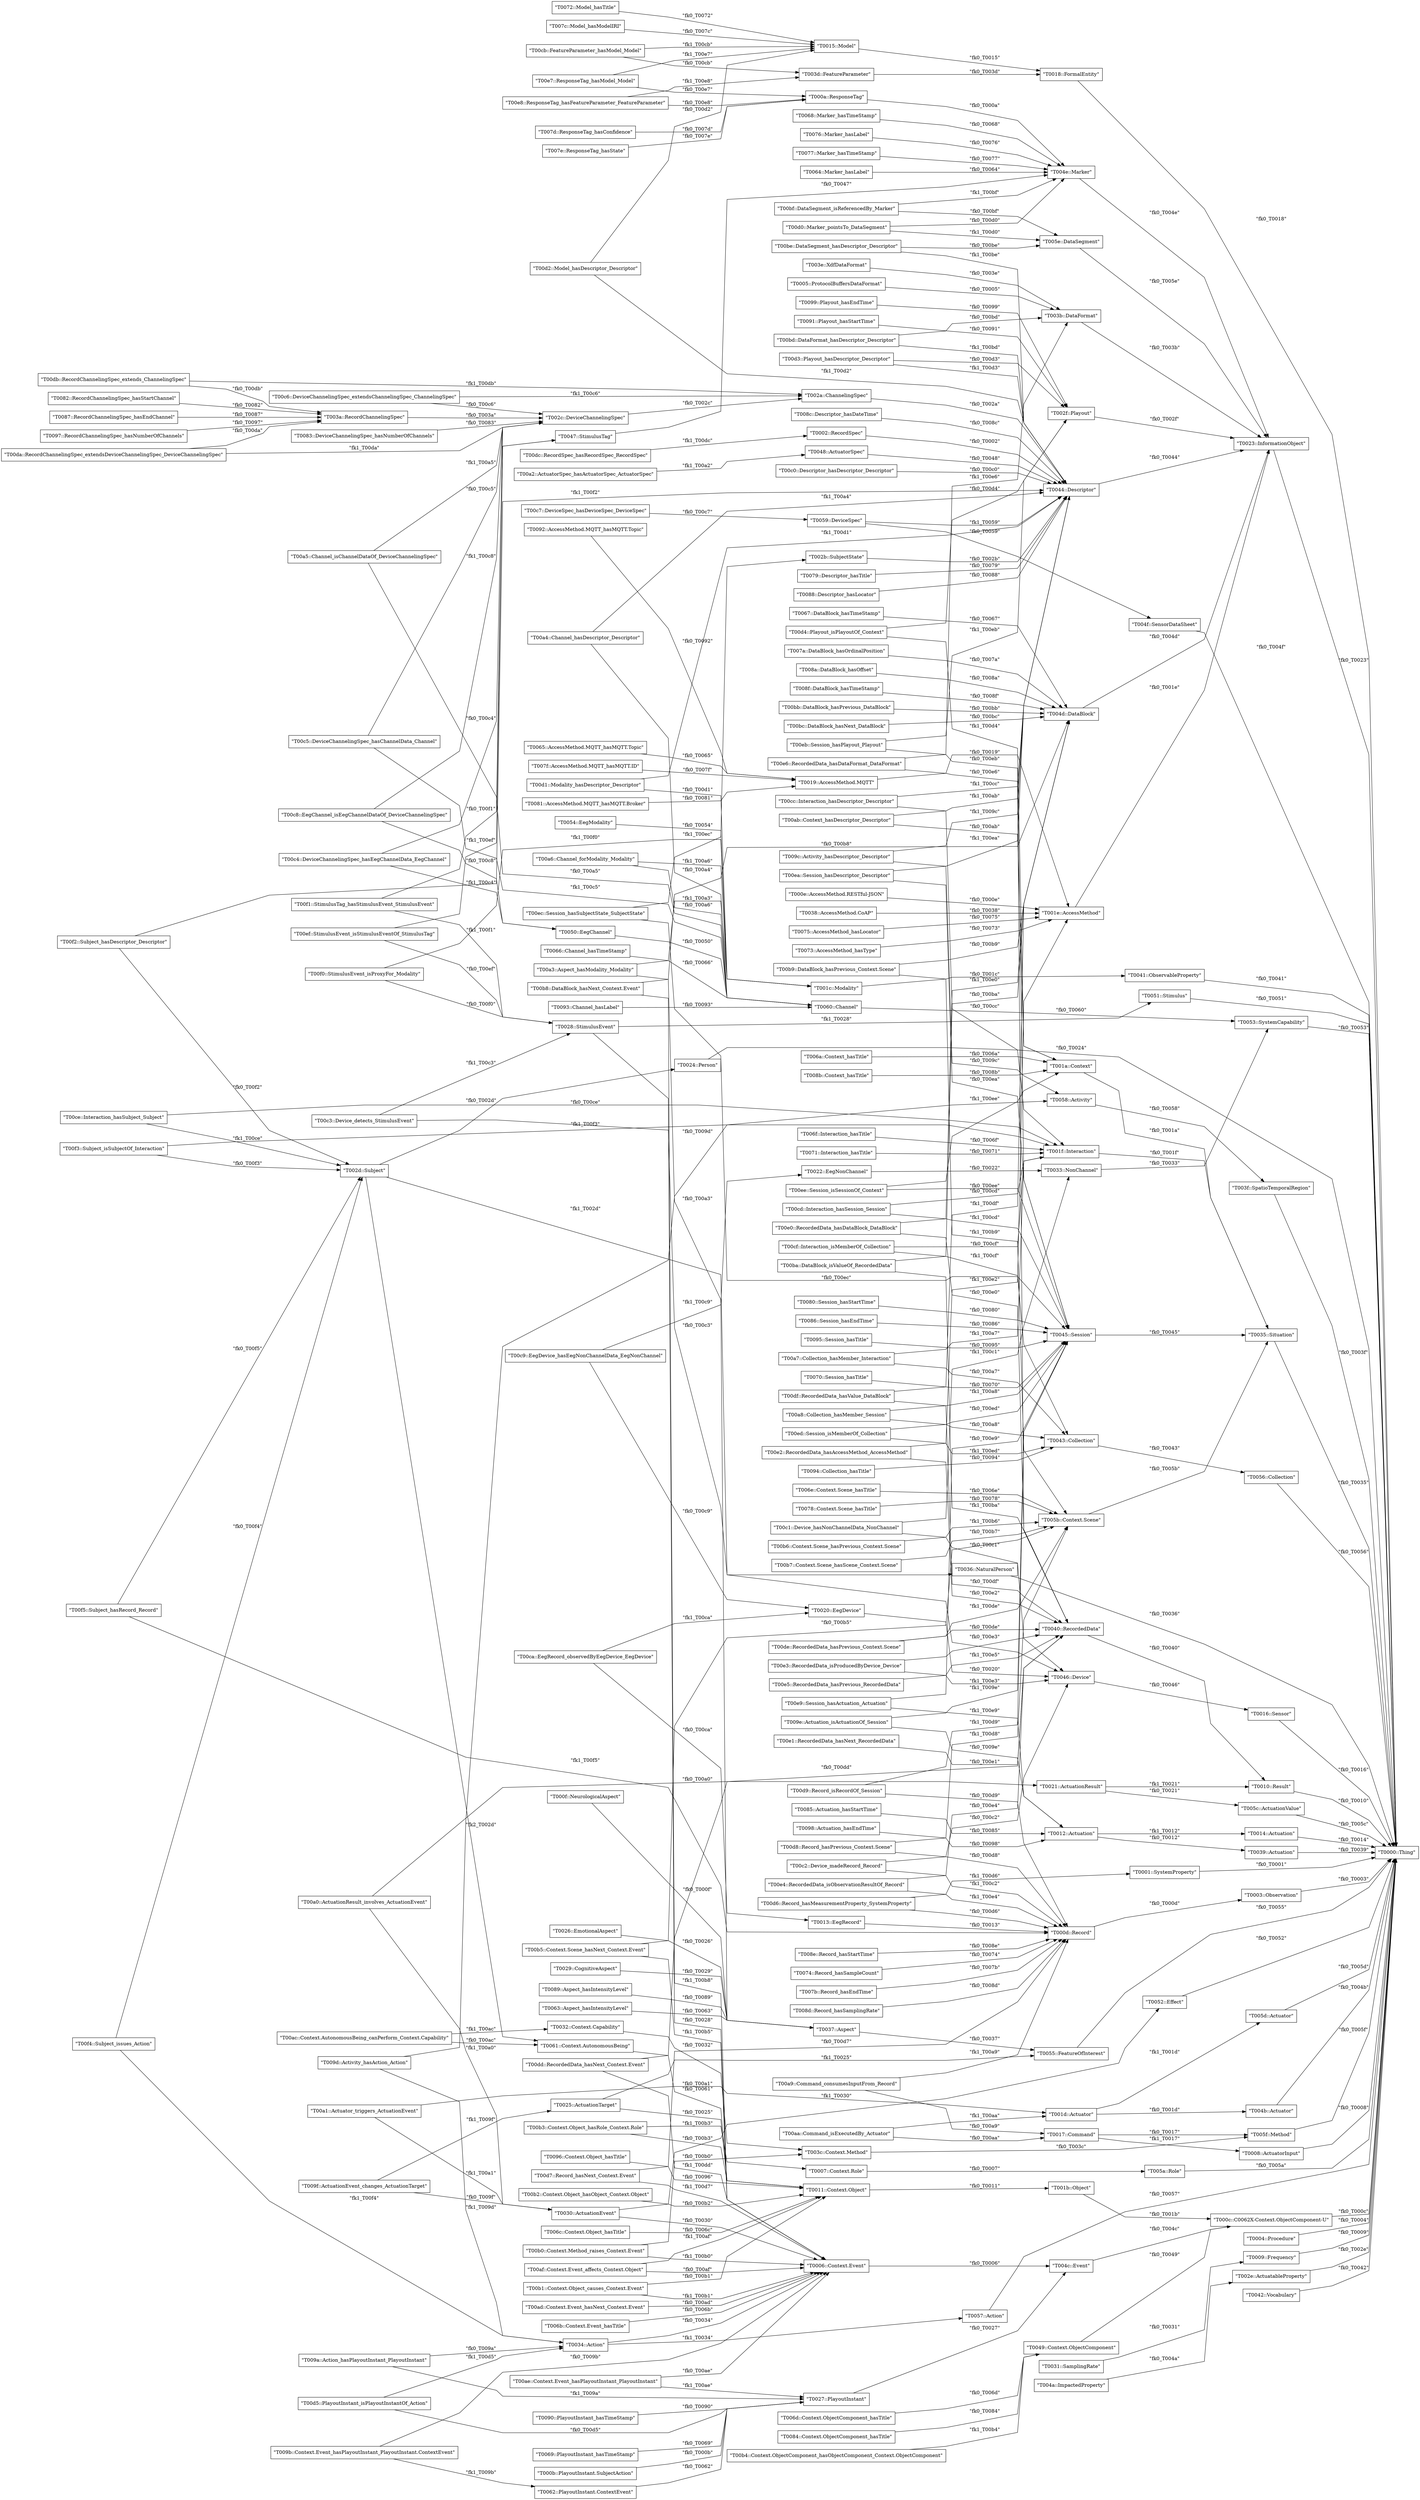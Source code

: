 strict digraph G {
  splines=polyline;
  rankdir=LR;
  "T0000::Thing" [ label="\"T0000::Thing\"" shape="box" ];
  "T0001::SystemProperty" [ label="\"T0001::SystemProperty\"" shape="box" ];
  "T0002::RecordSpec" [ label="\"T0002::RecordSpec\"" shape="box" ];
  "T0044::Descriptor" [ label="\"T0044::Descriptor\"" shape="box" ];
  "T0003::Observation" [ label="\"T0003::Observation\"" shape="box" ];
  "T0004::Procedure" [ label="\"T0004::Procedure\"" shape="box" ];
  "T0005::ProtocolBuffersDataFormat" [ label="\"T0005::ProtocolBuffersDataFormat\"" shape="box" ];
  "T003b::DataFormat" [ label="\"T003b::DataFormat\"" shape="box" ];
  "T0006::Context.Event" [ label="\"T0006::Context.Event\"" shape="box" ];
  "T004c::Event" [ label="\"T004c::Event\"" shape="box" ];
  "T0007::Context.Role" [ label="\"T0007::Context.Role\"" shape="box" ];
  "T005a::Role" [ label="\"T005a::Role\"" shape="box" ];
  "T0008::ActuatorInput" [ label="\"T0008::ActuatorInput\"" shape="box" ];
  "T0009::Frequency" [ label="\"T0009::Frequency\"" shape="box" ];
  "T000a::ResponseTag" [ label="\"T000a::ResponseTag\"" shape="box" ];
  "T004e::Marker" [ label="\"T004e::Marker\"" shape="box" ];
  "T000b::PlayoutInstant.SubjectAction" [ label="\"T000b::PlayoutInstant.SubjectAction\"" shape="box" ];
  "T0027::PlayoutInstant" [ label="\"T0027::PlayoutInstant\"" shape="box" ];
  "T000c::C0062X-Context.ObjectComponent-U" [ label="\"T000c::C0062X-Context.ObjectComponent-U\"" shape="box" ];
  "T000d::Record" [ label="\"T000d::Record\"" shape="box" ];
  "T000e::AccessMethod.RESTful-JSON" [ label="\"T000e::AccessMethod.RESTful-JSON\"" shape="box" ];
  "T001e::AccessMethod" [ label="\"T001e::AccessMethod\"" shape="box" ];
  "T000f::NeurologicalAspect" [ label="\"T000f::NeurologicalAspect\"" shape="box" ];
  "T0037::Aspect" [ label="\"T0037::Aspect\"" shape="box" ];
  "T0010::Result" [ label="\"T0010::Result\"" shape="box" ];
  "T0011::Context.Object" [ label="\"T0011::Context.Object\"" shape="box" ];
  "T001b::Object" [ label="\"T001b::Object\"" shape="box" ];
  "T0012::Actuation" [ label="\"T0012::Actuation\"" shape="box" ];
  "T0014::Actuation" [ label="\"T0014::Actuation\"" shape="box" ];
  "T0039::Actuation" [ label="\"T0039::Actuation\"" shape="box" ];
  "T0013::EegRecord" [ label="\"T0013::EegRecord\"" shape="box" ];
  "T0015::Model" [ label="\"T0015::Model\"" shape="box" ];
  "T0018::FormalEntity" [ label="\"T0018::FormalEntity\"" shape="box" ];
  "T0016::Sensor" [ label="\"T0016::Sensor\"" shape="box" ];
  "T0017::Command" [ label="\"T0017::Command\"" shape="box" ];
  "T005f::Method" [ label="\"T005f::Method\"" shape="box" ];
  "T0019::AccessMethod.MQTT" [ label="\"T0019::AccessMethod.MQTT\"" shape="box" ];
  "T001a::Context" [ label="\"T001a::Context\"" shape="box" ];
  "T0035::Situation" [ label="\"T0035::Situation\"" shape="box" ];
  "T001c::Modality" [ label="\"T001c::Modality\"" shape="box" ];
  "T0041::ObservableProperty" [ label="\"T0041::ObservableProperty\"" shape="box" ];
  "T001d::Actuator" [ label="\"T001d::Actuator\"" shape="box" ];
  "T005d::Actuator" [ label="\"T005d::Actuator\"" shape="box" ];
  "T004b::Actuator" [ label="\"T004b::Actuator\"" shape="box" ];
  "T0023::InformationObject" [ label="\"T0023::InformationObject\"" shape="box" ];
  "T001f::Interaction" [ label="\"T001f::Interaction\"" shape="box" ];
  "T0020::EegDevice" [ label="\"T0020::EegDevice\"" shape="box" ];
  "T0046::Device" [ label="\"T0046::Device\"" shape="box" ];
  "T0021::ActuationResult" [ label="\"T0021::ActuationResult\"" shape="box" ];
  "T005c::ActuationValue" [ label="\"T005c::ActuationValue\"" shape="box" ];
  "T0022::EegNonChannel" [ label="\"T0022::EegNonChannel\"" shape="box" ];
  "T0033::NonChannel" [ label="\"T0033::NonChannel\"" shape="box" ];
  "T0024::Person" [ label="\"T0024::Person\"" shape="box" ];
  "T0025::ActuationTarget" [ label="\"T0025::ActuationTarget\"" shape="box" ];
  "T0055::FeatureOfInterest" [ label="\"T0055::FeatureOfInterest\"" shape="box" ];
  "T0026::EmotionalAspect" [ label="\"T0026::EmotionalAspect\"" shape="box" ];
  "T0028::StimulusEvent" [ label="\"T0028::StimulusEvent\"" shape="box" ];
  "T0051::Stimulus" [ label="\"T0051::Stimulus\"" shape="box" ];
  "T0029::CognitiveAspect" [ label="\"T0029::CognitiveAspect\"" shape="box" ];
  "T002a::ChannelingSpec" [ label="\"T002a::ChannelingSpec\"" shape="box" ];
  "T002b::SubjectState" [ label="\"T002b::SubjectState\"" shape="box" ];
  "T002c::DeviceChannelingSpec" [ label="\"T002c::DeviceChannelingSpec\"" shape="box" ];
  "T002d::Subject" [ label="\"T002d::Subject\"" shape="box" ];
  "T0061::Context.AutonomousBeing" [ label="\"T0061::Context.AutonomousBeing\"" shape="box" ];
  "T0036::NaturalPerson" [ label="\"T0036::NaturalPerson\"" shape="box" ];
  "T002e::ActuatableProperty" [ label="\"T002e::ActuatableProperty\"" shape="box" ];
  "T002f::Playout" [ label="\"T002f::Playout\"" shape="box" ];
  "T0030::ActuationEvent" [ label="\"T0030::ActuationEvent\"" shape="box" ];
  "T0052::Effect" [ label="\"T0052::Effect\"" shape="box" ];
  "T0031::SamplingRate" [ label="\"T0031::SamplingRate\"" shape="box" ];
  "T0032::Context.Capability" [ label="\"T0032::Context.Capability\"" shape="box" ];
  "T003c::Context.Method" [ label="\"T003c::Context.Method\"" shape="box" ];
  "T0053::SystemCapability" [ label="\"T0053::SystemCapability\"" shape="box" ];
  "T0034::Action" [ label="\"T0034::Action\"" shape="box" ];
  "T0057::Action" [ label="\"T0057::Action\"" shape="box" ];
  "T0038::AccessMethod.CoAP" [ label="\"T0038::AccessMethod.CoAP\"" shape="box" ];
  "T003a::RecordChannelingSpec" [ label="\"T003a::RecordChannelingSpec\"" shape="box" ];
  "T003d::FeatureParameter" [ label="\"T003d::FeatureParameter\"" shape="box" ];
  "T003e::XdfDataFormat" [ label="\"T003e::XdfDataFormat\"" shape="box" ];
  "T003f::SpatioTemporalRegion" [ label="\"T003f::SpatioTemporalRegion\"" shape="box" ];
  "T0040::RecordedData" [ label="\"T0040::RecordedData\"" shape="box" ];
  "T0042::Vocabulary" [ label="\"T0042::Vocabulary\"" shape="box" ];
  "T0043::Collection" [ label="\"T0043::Collection\"" shape="box" ];
  "T0056::Collection" [ label="\"T0056::Collection\"" shape="box" ];
  "T0045::Session" [ label="\"T0045::Session\"" shape="box" ];
  "T0047::StimulusTag" [ label="\"T0047::StimulusTag\"" shape="box" ];
  "T0048::ActuatorSpec" [ label="\"T0048::ActuatorSpec\"" shape="box" ];
  "T0049::Context.ObjectComponent" [ label="\"T0049::Context.ObjectComponent\"" shape="box" ];
  "T004a::ImpactedProperty" [ label="\"T004a::ImpactedProperty\"" shape="box" ];
  "T004d::DataBlock" [ label="\"T004d::DataBlock\"" shape="box" ];
  "T004f::SensorDataSheet" [ label="\"T004f::SensorDataSheet\"" shape="box" ];
  "T0050::EegChannel" [ label="\"T0050::EegChannel\"" shape="box" ];
  "T0060::Channel" [ label="\"T0060::Channel\"" shape="box" ];
  "T0054::EegModality" [ label="\"T0054::EegModality\"" shape="box" ];
  "T0058::Activity" [ label="\"T0058::Activity\"" shape="box" ];
  "T0059::DeviceSpec" [ label="\"T0059::DeviceSpec\"" shape="box" ];
  "T005b::Context.Scene" [ label="\"T005b::Context.Scene\"" shape="box" ];
  "T005e::DataSegment" [ label="\"T005e::DataSegment\"" shape="box" ];
  "T0062::PlayoutInstant.ContextEvent" [ label="\"T0062::PlayoutInstant.ContextEvent\"" shape="box" ];
  "T0063::Aspect_hasIntensityLevel" [ label="\"T0063::Aspect_hasIntensityLevel\"" shape="box" ];
  "T0064::Marker_hasLabel" [ label="\"T0064::Marker_hasLabel\"" shape="box" ];
  "T0065::AccessMethod.MQTT_hasMQTT.Topic" [ label="\"T0065::AccessMethod.MQTT_hasMQTT.Topic\"" shape="box" ];
  "T0066::Channel_hasTimeStamp" [ label="\"T0066::Channel_hasTimeStamp\"" shape="box" ];
  "T0067::DataBlock_hasTimeStamp" [ label="\"T0067::DataBlock_hasTimeStamp\"" shape="box" ];
  "T0068::Marker_hasTimeStamp" [ label="\"T0068::Marker_hasTimeStamp\"" shape="box" ];
  "T0069::PlayoutInstant_hasTimeStamp" [ label="\"T0069::PlayoutInstant_hasTimeStamp\"" shape="box" ];
  "T006a::Context_hasTitle" [ label="\"T006a::Context_hasTitle\"" shape="box" ];
  "T006b::Context.Event_hasTitle" [ label="\"T006b::Context.Event_hasTitle\"" shape="box" ];
  "T006c::Context.Object_hasTitle" [ label="\"T006c::Context.Object_hasTitle\"" shape="box" ];
  "T006d::Context.ObjectComponent_hasTitle" [ label="\"T006d::Context.ObjectComponent_hasTitle\"" shape="box" ];
  "T006e::Context.Scene_hasTitle" [ label="\"T006e::Context.Scene_hasTitle\"" shape="box" ];
  "T006f::Interaction_hasTitle" [ label="\"T006f::Interaction_hasTitle\"" shape="box" ];
  "T0070::Session_hasTitle" [ label="\"T0070::Session_hasTitle\"" shape="box" ];
  "T0071::Interaction_hasTitle" [ label="\"T0071::Interaction_hasTitle\"" shape="box" ];
  "T0072::Model_hasTitle" [ label="\"T0072::Model_hasTitle\"" shape="box" ];
  "T0073::AccessMethod_hasType" [ label="\"T0073::AccessMethod_hasType\"" shape="box" ];
  "T0074::Record_hasSampleCount" [ label="\"T0074::Record_hasSampleCount\"" shape="box" ];
  "T0075::AccessMethod_hasLocator" [ label="\"T0075::AccessMethod_hasLocator\"" shape="box" ];
  "T0076::Marker_hasLabel" [ label="\"T0076::Marker_hasLabel\"" shape="box" ];
  "T0077::Marker_hasTimeStamp" [ label="\"T0077::Marker_hasTimeStamp\"" shape="box" ];
  "T0078::Context.Scene_hasTitle" [ label="\"T0078::Context.Scene_hasTitle\"" shape="box" ];
  "T0079::Descriptor_hasTitle" [ label="\"T0079::Descriptor_hasTitle\"" shape="box" ];
  "T007a::DataBlock_hasOrdinalPosition" [ label="\"T007a::DataBlock_hasOrdinalPosition\"" shape="box" ];
  "T007b::Record_hasEndTime" [ label="\"T007b::Record_hasEndTime\"" shape="box" ];
  "T007c::Model_hasModelIRI" [ label="\"T007c::Model_hasModelIRI\"" shape="box" ];
  "T007d::ResponseTag_hasConfidence" [ label="\"T007d::ResponseTag_hasConfidence\"" shape="box" ];
  "T007e::ResponseTag_hasState" [ label="\"T007e::ResponseTag_hasState\"" shape="box" ];
  "T007f::AccessMethod.MQTT_hasMQTT.ID" [ label="\"T007f::AccessMethod.MQTT_hasMQTT.ID\"" shape="box" ];
  "T0080::Session_hasStartTime" [ label="\"T0080::Session_hasStartTime\"" shape="box" ];
  "T0081::AccessMethod.MQTT_hasMQTT.Broker" [ label="\"T0081::AccessMethod.MQTT_hasMQTT.Broker\"" shape="box" ];
  "T0082::RecordChannelingSpec_hasStartChannel" [ label="\"T0082::RecordChannelingSpec_hasStartChannel\"" shape="box" ];
  "T0083::DeviceChannelingSpec_hasNumberOfChannels" [ label="\"T0083::DeviceChannelingSpec_hasNumberOfChannels\"" shape="box" ];
  "T0084::Context.ObjectComponent_hasTitle" [ label="\"T0084::Context.ObjectComponent_hasTitle\"" shape="box" ];
  "T0085::Actuation_hasStartTime" [ label="\"T0085::Actuation_hasStartTime\"" shape="box" ];
  "T0086::Session_hasEndTime" [ label="\"T0086::Session_hasEndTime\"" shape="box" ];
  "T0087::RecordChannelingSpec_hasEndChannel" [ label="\"T0087::RecordChannelingSpec_hasEndChannel\"" shape="box" ];
  "T0088::Descriptor_hasLocator" [ label="\"T0088::Descriptor_hasLocator\"" shape="box" ];
  "T0089::Aspect_hasIntensityLevel" [ label="\"T0089::Aspect_hasIntensityLevel\"" shape="box" ];
  "T008a::DataBlock_hasOffset" [ label="\"T008a::DataBlock_hasOffset\"" shape="box" ];
  "T008b::Context_hasTitle" [ label="\"T008b::Context_hasTitle\"" shape="box" ];
  "T008c::Descriptor_hasDateTime" [ label="\"T008c::Descriptor_hasDateTime\"" shape="box" ];
  "T008d::Record_hasSamplingRate" [ label="\"T008d::Record_hasSamplingRate\"" shape="box" ];
  "T008e::Record_hasStartTime" [ label="\"T008e::Record_hasStartTime\"" shape="box" ];
  "T008f::DataBlock_hasTimeStamp" [ label="\"T008f::DataBlock_hasTimeStamp\"" shape="box" ];
  "T0090::PlayoutInstant_hasTimeStamp" [ label="\"T0090::PlayoutInstant_hasTimeStamp\"" shape="box" ];
  "T0091::Playout_hasStartTime" [ label="\"T0091::Playout_hasStartTime\"" shape="box" ];
  "T0092::AccessMethod.MQTT_hasMQTT.Topic" [ label="\"T0092::AccessMethod.MQTT_hasMQTT.Topic\"" shape="box" ];
  "T0093::Channel_hasLabel" [ label="\"T0093::Channel_hasLabel\"" shape="box" ];
  "T0094::Collection_hasTitle" [ label="\"T0094::Collection_hasTitle\"" shape="box" ];
  "T0095::Session_hasTitle" [ label="\"T0095::Session_hasTitle\"" shape="box" ];
  "T0096::Context.Object_hasTitle" [ label="\"T0096::Context.Object_hasTitle\"" shape="box" ];
  "T0097::RecordChannelingSpec_hasNumberOfChannels" [ label="\"T0097::RecordChannelingSpec_hasNumberOfChannels\"" shape="box" ];
  "T0098::Actuation_hasEndTime" [ label="\"T0098::Actuation_hasEndTime\"" shape="box" ];
  "T0099::Playout_hasEndTime" [ label="\"T0099::Playout_hasEndTime\"" shape="box" ];
  "T009a::Action_hasPlayoutInstant_PlayoutInstant" [ label="\"T009a::Action_hasPlayoutInstant_PlayoutInstant\"" shape="box" ];
  "T009b::Context.Event_hasPlayoutInstant_PlayoutInstant.ContextEvent" [ label="\"T009b::Context.Event_hasPlayoutInstant_PlayoutInstant.ContextEvent\"" shape="box" ];
  "T009c::Activity_hasDescriptor_Descriptor" [ label="\"T009c::Activity_hasDescriptor_Descriptor\"" shape="box" ];
  "T009d::Activity_hasAction_Action" [ label="\"T009d::Activity_hasAction_Action\"" shape="box" ];
  "T009e::Actuation_isActuationOf_Session" [ label="\"T009e::Actuation_isActuationOf_Session\"" shape="box" ];
  "T009f::ActuationEvent_changes_ActuationTarget" [ label="\"T009f::ActuationEvent_changes_ActuationTarget\"" shape="box" ];
  "T00a0::ActuationResult_involves_ActuationEvent" [ label="\"T00a0::ActuationResult_involves_ActuationEvent\"" shape="box" ];
  "T00a1::Actuator_triggers_ActuationEvent" [ label="\"T00a1::Actuator_triggers_ActuationEvent\"" shape="box" ];
  "T00a2::ActuatorSpec_hasActuatorSpec_ActuatorSpec" [ label="\"T00a2::ActuatorSpec_hasActuatorSpec_ActuatorSpec\"" shape="box" ];
  "T00a3::Aspect_hasModality_Modality" [ label="\"T00a3::Aspect_hasModality_Modality\"" shape="box" ];
  "T00a4::Channel_hasDescriptor_Descriptor" [ label="\"T00a4::Channel_hasDescriptor_Descriptor\"" shape="box" ];
  "T00a5::Channel_isChannelDataOf_DeviceChannelingSpec" [ label="\"T00a5::Channel_isChannelDataOf_DeviceChannelingSpec\"" shape="box" ];
  "T00a6::Channel_forModality_Modality" [ label="\"T00a6::Channel_forModality_Modality\"" shape="box" ];
  "T00a7::Collection_hasMember_Interaction" [ label="\"T00a7::Collection_hasMember_Interaction\"" shape="box" ];
  "T00a8::Collection_hasMember_Session" [ label="\"T00a8::Collection_hasMember_Session\"" shape="box" ];
  "T00a9::Command_consumesInputFrom_Record" [ label="\"T00a9::Command_consumesInputFrom_Record\"" shape="box" ];
  "T00aa::Command_isExecutedBy_Actuator" [ label="\"T00aa::Command_isExecutedBy_Actuator\"" shape="box" ];
  "T00ab::Context_hasDescriptor_Descriptor" [ label="\"T00ab::Context_hasDescriptor_Descriptor\"" shape="box" ];
  "T00ac::Context.AutonomousBeing_canPerform_Context.Capability" [ label="\"T00ac::Context.AutonomousBeing_canPerform_Context.Capability\"" shape="box" ];
  "T00ad::Context.Event_hasNext_Context.Event" [ label="\"T00ad::Context.Event_hasNext_Context.Event\"" shape="box" ];
  "T00ae::Context.Event_hasPlayoutInstant_PlayoutInstant" [ label="\"T00ae::Context.Event_hasPlayoutInstant_PlayoutInstant\"" shape="box" ];
  "T00af::Context.Event_affects_Context.Object" [ label="\"T00af::Context.Event_affects_Context.Object\"" shape="box" ];
  "T00b0::Context.Method_raises_Context.Event" [ label="\"T00b0::Context.Method_raises_Context.Event\"" shape="box" ];
  "T00b1::Context.Object_causes_Context.Event" [ label="\"T00b1::Context.Object_causes_Context.Event\"" shape="box" ];
  "T00b2::Context.Object_hasObject_Context.Object" [ label="\"T00b2::Context.Object_hasObject_Context.Object\"" shape="box" ];
  "T00b3::Context.Object_hasRole_Context.Role" [ label="\"T00b3::Context.Object_hasRole_Context.Role\"" shape="box" ];
  "T00b4::Context.ObjectComponent_hasObjectComponent_Context.ObjectComponent" [ label="\"T00b4::Context.ObjectComponent_hasObjectComponent_Context.ObjectComponent\"" shape="box" ];
  "T00b5::Context.Scene_hasNext_Context.Event" [ label="\"T00b5::Context.Scene_hasNext_Context.Event\"" shape="box" ];
  "T00b6::Context.Scene_hasPrevious_Context.Scene" [ label="\"T00b6::Context.Scene_hasPrevious_Context.Scene\"" shape="box" ];
  "T00b7::Context.Scene_hasScene_Context.Scene" [ label="\"T00b7::Context.Scene_hasScene_Context.Scene\"" shape="box" ];
  "T00b8::DataBlock_hasNext_Context.Event" [ label="\"T00b8::DataBlock_hasNext_Context.Event\"" shape="box" ];
  "T00b9::DataBlock_hasPrevious_Context.Scene" [ label="\"T00b9::DataBlock_hasPrevious_Context.Scene\"" shape="box" ];
  "T00ba::DataBlock_isValueOf_RecordedData" [ label="\"T00ba::DataBlock_isValueOf_RecordedData\"" shape="box" ];
  "T00bb::DataBlock_hasPrevious_DataBlock" [ label="\"T00bb::DataBlock_hasPrevious_DataBlock\"" shape="box" ];
  "T00bc::DataBlock_hasNext_DataBlock" [ label="\"T00bc::DataBlock_hasNext_DataBlock\"" shape="box" ];
  "T00bd::DataFormat_hasDescriptor_Descriptor" [ label="\"T00bd::DataFormat_hasDescriptor_Descriptor\"" shape="box" ];
  "T00be::DataSegment_hasDescriptor_Descriptor" [ label="\"T00be::DataSegment_hasDescriptor_Descriptor\"" shape="box" ];
  "T00bf::DataSegment_isReferencedBy_Marker" [ label="\"T00bf::DataSegment_isReferencedBy_Marker\"" shape="box" ];
  "T00c0::Descriptor_hasDescriptor_Descriptor" [ label="\"T00c0::Descriptor_hasDescriptor_Descriptor\"" shape="box" ];
  "T00c1::Device_hasNonChannelData_NonChannel" [ label="\"T00c1::Device_hasNonChannelData_NonChannel\"" shape="box" ];
  "T00c2::Device_madeRecord_Record" [ label="\"T00c2::Device_madeRecord_Record\"" shape="box" ];
  "T00c3::Device_detects_StimulusEvent" [ label="\"T00c3::Device_detects_StimulusEvent\"" shape="box" ];
  "T00c4::DeviceChannelingSpec_hasEegChannelData_EegChannel" [ label="\"T00c4::DeviceChannelingSpec_hasEegChannelData_EegChannel\"" shape="box" ];
  "T00c5::DeviceChannelingSpec_hasChannelData_Channel" [ label="\"T00c5::DeviceChannelingSpec_hasChannelData_Channel\"" shape="box" ];
  "T00c6::DeviceChannelingSpec_extendsChannelingSpec_ChannelingSpec" [ label="\"T00c6::DeviceChannelingSpec_extendsChannelingSpec_ChannelingSpec\"" shape="box" ];
  "T00c7::DeviceSpec_hasDeviceSpec_DeviceSpec" [ label="\"T00c7::DeviceSpec_hasDeviceSpec_DeviceSpec\"" shape="box" ];
  "T00c8::EegChannel_isEegChannelDataOf_DeviceChannelingSpec" [ label="\"T00c8::EegChannel_isEegChannelDataOf_DeviceChannelingSpec\"" shape="box" ];
  "T00c9::EegDevice_hasEegNonChannelData_EegNonChannel" [ label="\"T00c9::EegDevice_hasEegNonChannelData_EegNonChannel\"" shape="box" ];
  "T00ca::EegRecord_observedByEegDevice_EegDevice" [ label="\"T00ca::EegRecord_observedByEegDevice_EegDevice\"" shape="box" ];
  "T00cb::FeatureParameter_hasModel_Model" [ label="\"T00cb::FeatureParameter_hasModel_Model\"" shape="box" ];
  "T00cc::Interaction_hasDescriptor_Descriptor" [ label="\"T00cc::Interaction_hasDescriptor_Descriptor\"" shape="box" ];
  "T00cd::Interaction_hasSession_Session" [ label="\"T00cd::Interaction_hasSession_Session\"" shape="box" ];
  "T00ce::Interaction_hasSubject_Subject" [ label="\"T00ce::Interaction_hasSubject_Subject\"" shape="box" ];
  "T00cf::Interaction_isMemberOf_Collection" [ label="\"T00cf::Interaction_isMemberOf_Collection\"" shape="box" ];
  "T00d0::Marker_pointsTo_DataSegment" [ label="\"T00d0::Marker_pointsTo_DataSegment\"" shape="box" ];
  "T00d1::Modality_hasDescriptor_Descriptor" [ label="\"T00d1::Modality_hasDescriptor_Descriptor\"" shape="box" ];
  "T00d2::Model_hasDescriptor_Descriptor" [ label="\"T00d2::Model_hasDescriptor_Descriptor\"" shape="box" ];
  "T00d3::Playout_hasDescriptor_Descriptor" [ label="\"T00d3::Playout_hasDescriptor_Descriptor\"" shape="box" ];
  "T00d4::Playout_isPlayoutOf_Context" [ label="\"T00d4::Playout_isPlayoutOf_Context\"" shape="box" ];
  "T00d5::PlayoutInstant_isPlayoutInstantOf_Action" [ label="\"T00d5::PlayoutInstant_isPlayoutInstantOf_Action\"" shape="box" ];
  "T00d6::Record_hasMeasurementProperty_SystemProperty" [ label="\"T00d6::Record_hasMeasurementProperty_SystemProperty\"" shape="box" ];
  "T00d7::Record_hasNext_Context.Event" [ label="\"T00d7::Record_hasNext_Context.Event\"" shape="box" ];
  "T00d8::Record_hasPrevious_Context.Scene" [ label="\"T00d8::Record_hasPrevious_Context.Scene\"" shape="box" ];
  "T00d9::Record_isRecordOf_Session" [ label="\"T00d9::Record_isRecordOf_Session\"" shape="box" ];
  "T00da::RecordChannelingSpec_extendsDeviceChannelingSpec_DeviceChannelingSpec" [ label="\"T00da::RecordChannelingSpec_extendsDeviceChannelingSpec_DeviceChannelingSpec\"" shape="box" ];
  "T00db::RecordChannelingSpec_extends_ChannelingSpec" [ label="\"T00db::RecordChannelingSpec_extends_ChannelingSpec\"" shape="box" ];
  "T00dc::RecordSpec_hasRecordSpec_RecordSpec" [ label="\"T00dc::RecordSpec_hasRecordSpec_RecordSpec\"" shape="box" ];
  "T00dd::RecordedData_hasNext_Context.Event" [ label="\"T00dd::RecordedData_hasNext_Context.Event\"" shape="box" ];
  "T00de::RecordedData_hasPrevious_Context.Scene" [ label="\"T00de::RecordedData_hasPrevious_Context.Scene\"" shape="box" ];
  "T00df::RecordedData_hasValue_DataBlock" [ label="\"T00df::RecordedData_hasValue_DataBlock\"" shape="box" ];
  "T00e0::RecordedData_hasDataBlock_DataBlock" [ label="\"T00e0::RecordedData_hasDataBlock_DataBlock\"" shape="box" ];
  "T00e1::RecordedData_hasNext_RecordedData" [ label="\"T00e1::RecordedData_hasNext_RecordedData\"" shape="box" ];
  "T00e2::RecordedData_hasAccessMethod_AccessMethod" [ label="\"T00e2::RecordedData_hasAccessMethod_AccessMethod\"" shape="box" ];
  "T00e3::RecordedData_isProducedByDevice_Device" [ label="\"T00e3::RecordedData_isProducedByDevice_Device\"" shape="box" ];
  "T00e4::RecordedData_isObservationResultOf_Record" [ label="\"T00e4::RecordedData_isObservationResultOf_Record\"" shape="box" ];
  "T00e5::RecordedData_hasPrevious_RecordedData" [ label="\"T00e5::RecordedData_hasPrevious_RecordedData\"" shape="box" ];
  "T00e6::RecordedData_hasDataFormat_DataFormat" [ label="\"T00e6::RecordedData_hasDataFormat_DataFormat\"" shape="box" ];
  "T00e7::ResponseTag_hasModel_Model" [ label="\"T00e7::ResponseTag_hasModel_Model\"" shape="box" ];
  "T00e8::ResponseTag_hasFeatureParameter_FeatureParameter" [ label="\"T00e8::ResponseTag_hasFeatureParameter_FeatureParameter\"" shape="box" ];
  "T00e9::Session_hasActuation_Actuation" [ label="\"T00e9::Session_hasActuation_Actuation\"" shape="box" ];
  "T00ea::Session_hasDescriptor_Descriptor" [ label="\"T00ea::Session_hasDescriptor_Descriptor\"" shape="box" ];
  "T00eb::Session_hasPlayout_Playout" [ label="\"T00eb::Session_hasPlayout_Playout\"" shape="box" ];
  "T00ec::Session_hasSubjectState_SubjectState" [ label="\"T00ec::Session_hasSubjectState_SubjectState\"" shape="box" ];
  "T00ed::Session_isMemberOf_Collection" [ label="\"T00ed::Session_isMemberOf_Collection\"" shape="box" ];
  "T00ee::Session_isSessionOf_Context" [ label="\"T00ee::Session_isSessionOf_Context\"" shape="box" ];
  "T00ef::StimulusEvent_isStimulusEventOf_StimulusTag" [ label="\"T00ef::StimulusEvent_isStimulusEventOf_StimulusTag\"" shape="box" ];
  "T00f0::StimulusEvent_isProxyFor_Modality" [ label="\"T00f0::StimulusEvent_isProxyFor_Modality\"" shape="box" ];
  "T00f1::StimulusTag_hasStimulusEvent_StimulusEvent" [ label="\"T00f1::StimulusTag_hasStimulusEvent_StimulusEvent\"" shape="box" ];
  "T00f2::Subject_hasDescriptor_Descriptor" [ label="\"T00f2::Subject_hasDescriptor_Descriptor\"" shape="box" ];
  "T00f3::Subject_isSubjectOf_Interaction" [ label="\"T00f3::Subject_isSubjectOf_Interaction\"" shape="box" ];
  "T00f4::Subject_issues_Action" [ label="\"T00f4::Subject_issues_Action\"" shape="box" ];
  "T00f5::Subject_hasRecord_Record" [ label="\"T00f5::Subject_hasRecord_Record\"" shape="box" ];
  "T0001::SystemProperty" -> "T0000::Thing" [ label="\"fk0_T0001\"" ];
  "T0002::RecordSpec" -> "T0044::Descriptor" [ label="\"fk0_T0002\"" ];
  "T0003::Observation" -> "T0000::Thing" [ label="\"fk0_T0003\"" ];
  "T0004::Procedure" -> "T0000::Thing" [ label="\"fk0_T0004\"" ];
  "T0005::ProtocolBuffersDataFormat" -> "T003b::DataFormat" [ label="\"fk0_T0005\"" ];
  "T0006::Context.Event" -> "T004c::Event" [ label="\"fk0_T0006\"" ];
  "T0007::Context.Role" -> "T005a::Role" [ label="\"fk0_T0007\"" ];
  "T0008::ActuatorInput" -> "T0000::Thing" [ label="\"fk0_T0008\"" ];
  "T0009::Frequency" -> "T0000::Thing" [ label="\"fk0_T0009\"" ];
  "T000a::ResponseTag" -> "T004e::Marker" [ label="\"fk0_T000a\"" ];
  "T000b::PlayoutInstant.SubjectAction" -> "T0027::PlayoutInstant" [ label="\"fk0_T000b\"" ];
  "T000c::C0062X-Context.ObjectComponent-U" -> "T0000::Thing" [ label="\"fk0_T000c\"" ];
  "T000d::Record" -> "T0003::Observation" [ label="\"fk0_T000d\"" ];
  "T000e::AccessMethod.RESTful-JSON" -> "T001e::AccessMethod" [ label="\"fk0_T000e\"" ];
  "T000f::NeurologicalAspect" -> "T0037::Aspect" [ label="\"fk0_T000f\"" ];
  "T0010::Result" -> "T0000::Thing" [ label="\"fk0_T0010\"" ];
  "T0011::Context.Object" -> "T001b::Object" [ label="\"fk0_T0011\"" ];
  "T0012::Actuation" -> "T0014::Actuation" [ label="\"fk1_T0012\"" ];
  "T0012::Actuation" -> "T0039::Actuation" [ label="\"fk0_T0012\"" ];
  "T0013::EegRecord" -> "T000d::Record" [ label="\"fk0_T0013\"" ];
  "T0014::Actuation" -> "T0000::Thing" [ label="\"fk0_T0014\"" ];
  "T0015::Model" -> "T0018::FormalEntity" [ label="\"fk0_T0015\"" ];
  "T0016::Sensor" -> "T0000::Thing" [ label="\"fk0_T0016\"" ];
  "T0017::Command" -> "T005f::Method" [ label="\"fk0_T0017\"" ];
  "T0017::Command" -> "T0008::ActuatorInput" [ label="\"fk1_T0017\"" ];
  "T0018::FormalEntity" -> "T0000::Thing" [ label="\"fk0_T0018\"" ];
  "T0019::AccessMethod.MQTT" -> "T001e::AccessMethod" [ label="\"fk0_T0019\"" ];
  "T001a::Context" -> "T0035::Situation" [ label="\"fk0_T001a\"" ];
  "T001b::Object" -> "T000c::C0062X-Context.ObjectComponent-U" [ label="\"fk0_T001b\"" ];
  "T001c::Modality" -> "T0041::ObservableProperty" [ label="\"fk0_T001c\"" ];
  "T001d::Actuator" -> "T005d::Actuator" [ label="\"fk1_T001d\"" ];
  "T001d::Actuator" -> "T004b::Actuator" [ label="\"fk0_T001d\"" ];
  "T001e::AccessMethod" -> "T0023::InformationObject" [ label="\"fk0_T001e\"" ];
  "T001f::Interaction" -> "T0035::Situation" [ label="\"fk0_T001f\"" ];
  "T0020::EegDevice" -> "T0046::Device" [ label="\"fk0_T0020\"" ];
  "T0021::ActuationResult" -> "T005c::ActuationValue" [ label="\"fk0_T0021\"" ];
  "T0021::ActuationResult" -> "T0010::Result" [ label="\"fk1_T0021\"" ];
  "T0022::EegNonChannel" -> "T0033::NonChannel" [ label="\"fk0_T0022\"" ];
  "T0023::InformationObject" -> "T0000::Thing" [ label="\"fk0_T0023\"" ];
  "T0024::Person" -> "T0000::Thing" [ label="\"fk0_T0024\"" ];
  "T0025::ActuationTarget" -> "T0011::Context.Object" [ label="\"fk0_T0025\"" ];
  "T0025::ActuationTarget" -> "T0055::FeatureOfInterest" [ label="\"fk1_T0025\"" ];
  "T0026::EmotionalAspect" -> "T0037::Aspect" [ label="\"fk0_T0026\"" ];
  "T0027::PlayoutInstant" -> "T004c::Event" [ label="\"fk0_T0027\"" ];
  "T0028::StimulusEvent" -> "T0051::Stimulus" [ label="\"fk1_T0028\"" ];
  "T0028::StimulusEvent" -> "T0006::Context.Event" [ label="\"fk0_T0028\"" ];
  "T0029::CognitiveAspect" -> "T0037::Aspect" [ label="\"fk0_T0029\"" ];
  "T002a::ChannelingSpec" -> "T0044::Descriptor" [ label="\"fk0_T002a\"" ];
  "T002b::SubjectState" -> "T0044::Descriptor" [ label="\"fk0_T002b\"" ];
  "T002c::DeviceChannelingSpec" -> "T002a::ChannelingSpec" [ label="\"fk0_T002c\"" ];
  "T002d::Subject" -> "T0061::Context.AutonomousBeing" [ label="\"fk2_T002d\"" ];
  "T002d::Subject" -> "T0036::NaturalPerson" [ label="\"fk1_T002d\"" ];
  "T002d::Subject" -> "T0024::Person" [ label="\"fk0_T002d\"" ];
  "T002e::ActuatableProperty" -> "T0000::Thing" [ label="\"fk0_T002e\"" ];
  "T002f::Playout" -> "T0023::InformationObject" [ label="\"fk0_T002f\"" ];
  "T0030::ActuationEvent" -> "T0006::Context.Event" [ label="\"fk0_T0030\"" ];
  "T0030::ActuationEvent" -> "T0052::Effect" [ label="\"fk1_T0030\"" ];
  "T0031::SamplingRate" -> "T0009::Frequency" [ label="\"fk0_T0031\"" ];
  "T0032::Context.Capability" -> "T003c::Context.Method" [ label="\"fk0_T0032\"" ];
  "T0033::NonChannel" -> "T0053::SystemCapability" [ label="\"fk0_T0033\"" ];
  "T0034::Action" -> "T0006::Context.Event" [ label="\"fk0_T0034\"" ];
  "T0034::Action" -> "T0057::Action" [ label="\"fk1_T0034\"" ];
  "T0035::Situation" -> "T0000::Thing" [ label="\"fk0_T0035\"" ];
  "T0036::NaturalPerson" -> "T0000::Thing" [ label="\"fk0_T0036\"" ];
  "T0037::Aspect" -> "T0055::FeatureOfInterest" [ label="\"fk0_T0037\"" ];
  "T0038::AccessMethod.CoAP" -> "T001e::AccessMethod" [ label="\"fk0_T0038\"" ];
  "T0039::Actuation" -> "T0000::Thing" [ label="\"fk0_T0039\"" ];
  "T003a::RecordChannelingSpec" -> "T002c::DeviceChannelingSpec" [ label="\"fk0_T003a\"" ];
  "T003b::DataFormat" -> "T0023::InformationObject" [ label="\"fk0_T003b\"" ];
  "T003c::Context.Method" -> "T005f::Method" [ label="\"fk0_T003c\"" ];
  "T003d::FeatureParameter" -> "T0018::FormalEntity" [ label="\"fk0_T003d\"" ];
  "T003e::XdfDataFormat" -> "T003b::DataFormat" [ label="\"fk0_T003e\"" ];
  "T003f::SpatioTemporalRegion" -> "T0000::Thing" [ label="\"fk0_T003f\"" ];
  "T0040::RecordedData" -> "T0010::Result" [ label="\"fk0_T0040\"" ];
  "T0041::ObservableProperty" -> "T0000::Thing" [ label="\"fk0_T0041\"" ];
  "T0042::Vocabulary" -> "T0000::Thing" [ label="\"fk0_T0042\"" ];
  "T0043::Collection" -> "T0056::Collection" [ label="\"fk0_T0043\"" ];
  "T0044::Descriptor" -> "T0023::InformationObject" [ label="\"fk0_T0044\"" ];
  "T0045::Session" -> "T0035::Situation" [ label="\"fk0_T0045\"" ];
  "T0046::Device" -> "T0016::Sensor" [ label="\"fk0_T0046\"" ];
  "T0047::StimulusTag" -> "T004e::Marker" [ label="\"fk0_T0047\"" ];
  "T0048::ActuatorSpec" -> "T0044::Descriptor" [ label="\"fk0_T0048\"" ];
  "T0049::Context.ObjectComponent" -> "T000c::C0062X-Context.ObjectComponent-U" [ label="\"fk0_T0049\"" ];
  "T004a::ImpactedProperty" -> "T002e::ActuatableProperty" [ label="\"fk0_T004a\"" ];
  "T004b::Actuator" -> "T0000::Thing" [ label="\"fk0_T004b\"" ];
  "T004c::Event" -> "T000c::C0062X-Context.ObjectComponent-U" [ label="\"fk0_T004c\"" ];
  "T004d::DataBlock" -> "T0023::InformationObject" [ label="\"fk0_T004d\"" ];
  "T004e::Marker" -> "T0023::InformationObject" [ label="\"fk0_T004e\"" ];
  "T004f::SensorDataSheet" -> "T0000::Thing" [ label="\"fk0_T004f\"" ];
  "T0050::EegChannel" -> "T0060::Channel" [ label="\"fk0_T0050\"" ];
  "T0051::Stimulus" -> "T0000::Thing" [ label="\"fk0_T0051\"" ];
  "T0052::Effect" -> "T0000::Thing" [ label="\"fk0_T0052\"" ];
  "T0053::SystemCapability" -> "T0000::Thing" [ label="\"fk0_T0053\"" ];
  "T0054::EegModality" -> "T001c::Modality" [ label="\"fk0_T0054\"" ];
  "T0055::FeatureOfInterest" -> "T0000::Thing" [ label="\"fk0_T0055\"" ];
  "T0056::Collection" -> "T0000::Thing" [ label="\"fk0_T0056\"" ];
  "T0057::Action" -> "T0000::Thing" [ label="\"fk0_T0057\"" ];
  "T0058::Activity" -> "T003f::SpatioTemporalRegion" [ label="\"fk0_T0058\"" ];
  "T0059::DeviceSpec" -> "T004f::SensorDataSheet" [ label="\"fk0_T0059\"" ];
  "T0059::DeviceSpec" -> "T0044::Descriptor" [ label="\"fk1_T0059\"" ];
  "T005a::Role" -> "T0000::Thing" [ label="\"fk0_T005a\"" ];
  "T005b::Context.Scene" -> "T0035::Situation" [ label="\"fk0_T005b\"" ];
  "T005c::ActuationValue" -> "T0000::Thing" [ label="\"fk0_T005c\"" ];
  "T005d::Actuator" -> "T0000::Thing" [ label="\"fk0_T005d\"" ];
  "T005e::DataSegment" -> "T0023::InformationObject" [ label="\"fk0_T005e\"" ];
  "T005f::Method" -> "T0000::Thing" [ label="\"fk0_T005f\"" ];
  "T0060::Channel" -> "T0053::SystemCapability" [ label="\"fk0_T0060\"" ];
  "T0061::Context.AutonomousBeing" -> "T0011::Context.Object" [ label="\"fk0_T0061\"" ];
  "T0062::PlayoutInstant.ContextEvent" -> "T0027::PlayoutInstant" [ label="\"fk0_T0062\"" ];
  "T0063::Aspect_hasIntensityLevel" -> "T0037::Aspect" [ label="\"fk0_T0063\"" ];
  "T0064::Marker_hasLabel" -> "T004e::Marker" [ label="\"fk0_T0064\"" ];
  "T0065::AccessMethod.MQTT_hasMQTT.Topic" -> "T0019::AccessMethod.MQTT" [ label="\"fk0_T0065\"" ];
  "T0066::Channel_hasTimeStamp" -> "T0060::Channel" [ label="\"fk0_T0066\"" ];
  "T0067::DataBlock_hasTimeStamp" -> "T004d::DataBlock" [ label="\"fk0_T0067\"" ];
  "T0068::Marker_hasTimeStamp" -> "T004e::Marker" [ label="\"fk0_T0068\"" ];
  "T0069::PlayoutInstant_hasTimeStamp" -> "T0027::PlayoutInstant" [ label="\"fk0_T0069\"" ];
  "T006a::Context_hasTitle" -> "T001a::Context" [ label="\"fk0_T006a\"" ];
  "T006b::Context.Event_hasTitle" -> "T0006::Context.Event" [ label="\"fk0_T006b\"" ];
  "T006c::Context.Object_hasTitle" -> "T0011::Context.Object" [ label="\"fk0_T006c\"" ];
  "T006d::Context.ObjectComponent_hasTitle" -> "T0049::Context.ObjectComponent" [ label="\"fk0_T006d\"" ];
  "T006e::Context.Scene_hasTitle" -> "T005b::Context.Scene" [ label="\"fk0_T006e\"" ];
  "T006f::Interaction_hasTitle" -> "T001f::Interaction" [ label="\"fk0_T006f\"" ];
  "T0070::Session_hasTitle" -> "T0045::Session" [ label="\"fk0_T0070\"" ];
  "T0071::Interaction_hasTitle" -> "T001f::Interaction" [ label="\"fk0_T0071\"" ];
  "T0072::Model_hasTitle" -> "T0015::Model" [ label="\"fk0_T0072\"" ];
  "T0073::AccessMethod_hasType" -> "T001e::AccessMethod" [ label="\"fk0_T0073\"" ];
  "T0074::Record_hasSampleCount" -> "T000d::Record" [ label="\"fk0_T0074\"" ];
  "T0075::AccessMethod_hasLocator" -> "T001e::AccessMethod" [ label="\"fk0_T0075\"" ];
  "T0076::Marker_hasLabel" -> "T004e::Marker" [ label="\"fk0_T0076\"" ];
  "T0077::Marker_hasTimeStamp" -> "T004e::Marker" [ label="\"fk0_T0077\"" ];
  "T0078::Context.Scene_hasTitle" -> "T005b::Context.Scene" [ label="\"fk0_T0078\"" ];
  "T0079::Descriptor_hasTitle" -> "T0044::Descriptor" [ label="\"fk0_T0079\"" ];
  "T007a::DataBlock_hasOrdinalPosition" -> "T004d::DataBlock" [ label="\"fk0_T007a\"" ];
  "T007b::Record_hasEndTime" -> "T000d::Record" [ label="\"fk0_T007b\"" ];
  "T007c::Model_hasModelIRI" -> "T0015::Model" [ label="\"fk0_T007c\"" ];
  "T007d::ResponseTag_hasConfidence" -> "T000a::ResponseTag" [ label="\"fk0_T007d\"" ];
  "T007e::ResponseTag_hasState" -> "T000a::ResponseTag" [ label="\"fk0_T007e\"" ];
  "T007f::AccessMethod.MQTT_hasMQTT.ID" -> "T0019::AccessMethod.MQTT" [ label="\"fk0_T007f\"" ];
  "T0080::Session_hasStartTime" -> "T0045::Session" [ label="\"fk0_T0080\"" ];
  "T0081::AccessMethod.MQTT_hasMQTT.Broker" -> "T0019::AccessMethod.MQTT" [ label="\"fk0_T0081\"" ];
  "T0082::RecordChannelingSpec_hasStartChannel" -> "T003a::RecordChannelingSpec" [ label="\"fk0_T0082\"" ];
  "T0083::DeviceChannelingSpec_hasNumberOfChannels" -> "T002c::DeviceChannelingSpec" [ label="\"fk0_T0083\"" ];
  "T0084::Context.ObjectComponent_hasTitle" -> "T0049::Context.ObjectComponent" [ label="\"fk0_T0084\"" ];
  "T0085::Actuation_hasStartTime" -> "T0012::Actuation" [ label="\"fk0_T0085\"" ];
  "T0086::Session_hasEndTime" -> "T0045::Session" [ label="\"fk0_T0086\"" ];
  "T0087::RecordChannelingSpec_hasEndChannel" -> "T003a::RecordChannelingSpec" [ label="\"fk0_T0087\"" ];
  "T0088::Descriptor_hasLocator" -> "T0044::Descriptor" [ label="\"fk0_T0088\"" ];
  "T0089::Aspect_hasIntensityLevel" -> "T0037::Aspect" [ label="\"fk0_T0089\"" ];
  "T008a::DataBlock_hasOffset" -> "T004d::DataBlock" [ label="\"fk0_T008a\"" ];
  "T008b::Context_hasTitle" -> "T001a::Context" [ label="\"fk0_T008b\"" ];
  "T008c::Descriptor_hasDateTime" -> "T0044::Descriptor" [ label="\"fk0_T008c\"" ];
  "T008d::Record_hasSamplingRate" -> "T000d::Record" [ label="\"fk0_T008d\"" ];
  "T008e::Record_hasStartTime" -> "T000d::Record" [ label="\"fk0_T008e\"" ];
  "T008f::DataBlock_hasTimeStamp" -> "T004d::DataBlock" [ label="\"fk0_T008f\"" ];
  "T0090::PlayoutInstant_hasTimeStamp" -> "T0027::PlayoutInstant" [ label="\"fk0_T0090\"" ];
  "T0091::Playout_hasStartTime" -> "T002f::Playout" [ label="\"fk0_T0091\"" ];
  "T0092::AccessMethod.MQTT_hasMQTT.Topic" -> "T0019::AccessMethod.MQTT" [ label="\"fk0_T0092\"" ];
  "T0093::Channel_hasLabel" -> "T0060::Channel" [ label="\"fk0_T0093\"" ];
  "T0094::Collection_hasTitle" -> "T0043::Collection" [ label="\"fk0_T0094\"" ];
  "T0095::Session_hasTitle" -> "T0045::Session" [ label="\"fk0_T0095\"" ];
  "T0096::Context.Object_hasTitle" -> "T0011::Context.Object" [ label="\"fk0_T0096\"" ];
  "T0097::RecordChannelingSpec_hasNumberOfChannels" -> "T003a::RecordChannelingSpec" [ label="\"fk0_T0097\"" ];
  "T0098::Actuation_hasEndTime" -> "T0012::Actuation" [ label="\"fk0_T0098\"" ];
  "T0099::Playout_hasEndTime" -> "T002f::Playout" [ label="\"fk0_T0099\"" ];
  "T009a::Action_hasPlayoutInstant_PlayoutInstant" -> "T0034::Action" [ label="\"fk0_T009a\"" ];
  "T009a::Action_hasPlayoutInstant_PlayoutInstant" -> "T0027::PlayoutInstant" [ label="\"fk1_T009a\"" ];
  "T009b::Context.Event_hasPlayoutInstant_PlayoutInstant.ContextEvent" -> "T0062::PlayoutInstant.ContextEvent" [ label="\"fk1_T009b\"" ];
  "T009b::Context.Event_hasPlayoutInstant_PlayoutInstant.ContextEvent" -> "T0006::Context.Event" [ label="\"fk0_T009b\"" ];
  "T009c::Activity_hasDescriptor_Descriptor" -> "T0058::Activity" [ label="\"fk0_T009c\"" ];
  "T009c::Activity_hasDescriptor_Descriptor" -> "T0044::Descriptor" [ label="\"fk1_T009c\"" ];
  "T009d::Activity_hasAction_Action" -> "T0034::Action" [ label="\"fk1_T009d\"" ];
  "T009d::Activity_hasAction_Action" -> "T0058::Activity" [ label="\"fk0_T009d\"" ];
  "T009e::Actuation_isActuationOf_Session" -> "T0045::Session" [ label="\"fk1_T009e\"" ];
  "T009e::Actuation_isActuationOf_Session" -> "T0012::Actuation" [ label="\"fk0_T009e\"" ];
  "T009f::ActuationEvent_changes_ActuationTarget" -> "T0025::ActuationTarget" [ label="\"fk1_T009f\"" ];
  "T009f::ActuationEvent_changes_ActuationTarget" -> "T0030::ActuationEvent" [ label="\"fk0_T009f\"" ];
  "T00a0::ActuationResult_involves_ActuationEvent" -> "T0021::ActuationResult" [ label="\"fk0_T00a0\"" ];
  "T00a0::ActuationResult_involves_ActuationEvent" -> "T0030::ActuationEvent" [ label="\"fk1_T00a0\"" ];
  "T00a1::Actuator_triggers_ActuationEvent" -> "T001d::Actuator" [ label="\"fk0_T00a1\"" ];
  "T00a1::Actuator_triggers_ActuationEvent" -> "T0030::ActuationEvent" [ label="\"fk1_T00a1\"" ];
  "T00a2::ActuatorSpec_hasActuatorSpec_ActuatorSpec" -> "T0048::ActuatorSpec" [ label="\"fk1_T00a2\"" ];
  "T00a3::Aspect_hasModality_Modality" -> "T0037::Aspect" [ label="\"fk0_T00a3\"" ];
  "T00a3::Aspect_hasModality_Modality" -> "T001c::Modality" [ label="\"fk1_T00a3\"" ];
  "T00a4::Channel_hasDescriptor_Descriptor" -> "T0060::Channel" [ label="\"fk0_T00a4\"" ];
  "T00a4::Channel_hasDescriptor_Descriptor" -> "T0044::Descriptor" [ label="\"fk1_T00a4\"" ];
  "T00a5::Channel_isChannelDataOf_DeviceChannelingSpec" -> "T002c::DeviceChannelingSpec" [ label="\"fk1_T00a5\"" ];
  "T00a5::Channel_isChannelDataOf_DeviceChannelingSpec" -> "T0060::Channel" [ label="\"fk0_T00a5\"" ];
  "T00a6::Channel_forModality_Modality" -> "T001c::Modality" [ label="\"fk1_T00a6\"" ];
  "T00a6::Channel_forModality_Modality" -> "T0060::Channel" [ label="\"fk0_T00a6\"" ];
  "T00a7::Collection_hasMember_Interaction" -> "T0043::Collection" [ label="\"fk0_T00a7\"" ];
  "T00a7::Collection_hasMember_Interaction" -> "T001f::Interaction" [ label="\"fk1_T00a7\"" ];
  "T00a8::Collection_hasMember_Session" -> "T0043::Collection" [ label="\"fk0_T00a8\"" ];
  "T00a8::Collection_hasMember_Session" -> "T0045::Session" [ label="\"fk1_T00a8\"" ];
  "T00a9::Command_consumesInputFrom_Record" -> "T0017::Command" [ label="\"fk0_T00a9\"" ];
  "T00a9::Command_consumesInputFrom_Record" -> "T000d::Record" [ label="\"fk1_T00a9\"" ];
  "T00aa::Command_isExecutedBy_Actuator" -> "T001d::Actuator" [ label="\"fk1_T00aa\"" ];
  "T00aa::Command_isExecutedBy_Actuator" -> "T0017::Command" [ label="\"fk0_T00aa\"" ];
  "T00ab::Context_hasDescriptor_Descriptor" -> "T001a::Context" [ label="\"fk0_T00ab\"" ];
  "T00ab::Context_hasDescriptor_Descriptor" -> "T0044::Descriptor" [ label="\"fk1_T00ab\"" ];
  "T00ac::Context.AutonomousBeing_canPerform_Context.Capability" -> "T0061::Context.AutonomousBeing" [ label="\"fk0_T00ac\"" ];
  "T00ac::Context.AutonomousBeing_canPerform_Context.Capability" -> "T0032::Context.Capability" [ label="\"fk1_T00ac\"" ];
  "T00ad::Context.Event_hasNext_Context.Event" -> "T0006::Context.Event" [ label="\"fk0_T00ad\"" ];
  "T00ae::Context.Event_hasPlayoutInstant_PlayoutInstant" -> "T0006::Context.Event" [ label="\"fk0_T00ae\"" ];
  "T00ae::Context.Event_hasPlayoutInstant_PlayoutInstant" -> "T0027::PlayoutInstant" [ label="\"fk1_T00ae\"" ];
  "T00af::Context.Event_affects_Context.Object" -> "T0006::Context.Event" [ label="\"fk0_T00af\"" ];
  "T00af::Context.Event_affects_Context.Object" -> "T0011::Context.Object" [ label="\"fk1_T00af\"" ];
  "T00b0::Context.Method_raises_Context.Event" -> "T003c::Context.Method" [ label="\"fk0_T00b0\"" ];
  "T00b0::Context.Method_raises_Context.Event" -> "T0006::Context.Event" [ label="\"fk1_T00b0\"" ];
  "T00b1::Context.Object_causes_Context.Event" -> "T0011::Context.Object" [ label="\"fk0_T00b1\"" ];
  "T00b1::Context.Object_causes_Context.Event" -> "T0006::Context.Event" [ label="\"fk1_T00b1\"" ];
  "T00b2::Context.Object_hasObject_Context.Object" -> "T0011::Context.Object" [ label="\"fk0_T00b2\"" ];
  "T00b3::Context.Object_hasRole_Context.Role" -> "T0007::Context.Role" [ label="\"fk1_T00b3\"" ];
  "T00b3::Context.Object_hasRole_Context.Role" -> "T0011::Context.Object" [ label="\"fk0_T00b3\"" ];
  "T00b4::Context.ObjectComponent_hasObjectComponent_Context.ObjectComponent" -> "T0049::Context.ObjectComponent" [ label="\"fk1_T00b4\"" ];
  "T00b5::Context.Scene_hasNext_Context.Event" -> "T005b::Context.Scene" [ label="\"fk0_T00b5\"" ];
  "T00b5::Context.Scene_hasNext_Context.Event" -> "T0006::Context.Event" [ label="\"fk1_T00b5\"" ];
  "T00b6::Context.Scene_hasPrevious_Context.Scene" -> "T005b::Context.Scene" [ label="\"fk1_T00b6\"" ];
  "T00b7::Context.Scene_hasScene_Context.Scene" -> "T005b::Context.Scene" [ label="\"fk0_T00b7\"" ];
  "T00b8::DataBlock_hasNext_Context.Event" -> "T004d::DataBlock" [ label="\"fk0_T00b8\"" ];
  "T00b8::DataBlock_hasNext_Context.Event" -> "T0006::Context.Event" [ label="\"fk1_T00b8\"" ];
  "T00b9::DataBlock_hasPrevious_Context.Scene" -> "T004d::DataBlock" [ label="\"fk0_T00b9\"" ];
  "T00b9::DataBlock_hasPrevious_Context.Scene" -> "T005b::Context.Scene" [ label="\"fk1_T00b9\"" ];
  "T00ba::DataBlock_isValueOf_RecordedData" -> "T0040::RecordedData" [ label="\"fk1_T00ba\"" ];
  "T00ba::DataBlock_isValueOf_RecordedData" -> "T004d::DataBlock" [ label="\"fk0_T00ba\"" ];
  "T00bb::DataBlock_hasPrevious_DataBlock" -> "T004d::DataBlock" [ label="\"fk0_T00bb\"" ];
  "T00bc::DataBlock_hasNext_DataBlock" -> "T004d::DataBlock" [ label="\"fk0_T00bc\"" ];
  "T00bd::DataFormat_hasDescriptor_Descriptor" -> "T003b::DataFormat" [ label="\"fk0_T00bd\"" ];
  "T00bd::DataFormat_hasDescriptor_Descriptor" -> "T0044::Descriptor" [ label="\"fk1_T00bd\"" ];
  "T00be::DataSegment_hasDescriptor_Descriptor" -> "T0044::Descriptor" [ label="\"fk1_T00be\"" ];
  "T00be::DataSegment_hasDescriptor_Descriptor" -> "T005e::DataSegment" [ label="\"fk0_T00be\"" ];
  "T00bf::DataSegment_isReferencedBy_Marker" -> "T005e::DataSegment" [ label="\"fk0_T00bf\"" ];
  "T00bf::DataSegment_isReferencedBy_Marker" -> "T004e::Marker" [ label="\"fk1_T00bf\"" ];
  "T00c0::Descriptor_hasDescriptor_Descriptor" -> "T0044::Descriptor" [ label="\"fk0_T00c0\"" ];
  "T00c1::Device_hasNonChannelData_NonChannel" -> "T0046::Device" [ label="\"fk0_T00c1\"" ];
  "T00c1::Device_hasNonChannelData_NonChannel" -> "T0033::NonChannel" [ label="\"fk1_T00c1\"" ];
  "T00c2::Device_madeRecord_Record" -> "T0046::Device" [ label="\"fk0_T00c2\"" ];
  "T00c2::Device_madeRecord_Record" -> "T000d::Record" [ label="\"fk1_T00c2\"" ];
  "T00c3::Device_detects_StimulusEvent" -> "T0046::Device" [ label="\"fk0_T00c3\"" ];
  "T00c3::Device_detects_StimulusEvent" -> "T0028::StimulusEvent" [ label="\"fk1_T00c3\"" ];
  "T00c4::DeviceChannelingSpec_hasEegChannelData_EegChannel" -> "T0050::EegChannel" [ label="\"fk1_T00c4\"" ];
  "T00c4::DeviceChannelingSpec_hasEegChannelData_EegChannel" -> "T002c::DeviceChannelingSpec" [ label="\"fk0_T00c4\"" ];
  "T00c5::DeviceChannelingSpec_hasChannelData_Channel" -> "T0060::Channel" [ label="\"fk1_T00c5\"" ];
  "T00c5::DeviceChannelingSpec_hasChannelData_Channel" -> "T002c::DeviceChannelingSpec" [ label="\"fk0_T00c5\"" ];
  "T00c6::DeviceChannelingSpec_extendsChannelingSpec_ChannelingSpec" -> "T002c::DeviceChannelingSpec" [ label="\"fk0_T00c6\"" ];
  "T00c6::DeviceChannelingSpec_extendsChannelingSpec_ChannelingSpec" -> "T002a::ChannelingSpec" [ label="\"fk1_T00c6\"" ];
  "T00c7::DeviceSpec_hasDeviceSpec_DeviceSpec" -> "T0059::DeviceSpec" [ label="\"fk0_T00c7\"" ];
  "T00c8::EegChannel_isEegChannelDataOf_DeviceChannelingSpec" -> "T002c::DeviceChannelingSpec" [ label="\"fk1_T00c8\"" ];
  "T00c8::EegChannel_isEegChannelDataOf_DeviceChannelingSpec" -> "T0050::EegChannel" [ label="\"fk0_T00c8\"" ];
  "T00c9::EegDevice_hasEegNonChannelData_EegNonChannel" -> "T0020::EegDevice" [ label="\"fk0_T00c9\"" ];
  "T00c9::EegDevice_hasEegNonChannelData_EegNonChannel" -> "T0022::EegNonChannel" [ label="\"fk1_T00c9\"" ];
  "T00ca::EegRecord_observedByEegDevice_EegDevice" -> "T0020::EegDevice" [ label="\"fk1_T00ca\"" ];
  "T00ca::EegRecord_observedByEegDevice_EegDevice" -> "T0013::EegRecord" [ label="\"fk0_T00ca\"" ];
  "T00cb::FeatureParameter_hasModel_Model" -> "T0015::Model" [ label="\"fk1_T00cb\"" ];
  "T00cb::FeatureParameter_hasModel_Model" -> "T003d::FeatureParameter" [ label="\"fk0_T00cb\"" ];
  "T00cc::Interaction_hasDescriptor_Descriptor" -> "T0044::Descriptor" [ label="\"fk1_T00cc\"" ];
  "T00cc::Interaction_hasDescriptor_Descriptor" -> "T001f::Interaction" [ label="\"fk0_T00cc\"" ];
  "T00cd::Interaction_hasSession_Session" -> "T0045::Session" [ label="\"fk1_T00cd\"" ];
  "T00cd::Interaction_hasSession_Session" -> "T001f::Interaction" [ label="\"fk0_T00cd\"" ];
  "T00ce::Interaction_hasSubject_Subject" -> "T001f::Interaction" [ label="\"fk0_T00ce\"" ];
  "T00ce::Interaction_hasSubject_Subject" -> "T002d::Subject" [ label="\"fk1_T00ce\"" ];
  "T00cf::Interaction_isMemberOf_Collection" -> "T001f::Interaction" [ label="\"fk0_T00cf\"" ];
  "T00cf::Interaction_isMemberOf_Collection" -> "T0043::Collection" [ label="\"fk1_T00cf\"" ];
  "T00d0::Marker_pointsTo_DataSegment" -> "T004e::Marker" [ label="\"fk0_T00d0\"" ];
  "T00d0::Marker_pointsTo_DataSegment" -> "T005e::DataSegment" [ label="\"fk1_T00d0\"" ];
  "T00d1::Modality_hasDescriptor_Descriptor" -> "T001c::Modality" [ label="\"fk0_T00d1\"" ];
  "T00d1::Modality_hasDescriptor_Descriptor" -> "T0044::Descriptor" [ label="\"fk1_T00d1\"" ];
  "T00d2::Model_hasDescriptor_Descriptor" -> "T0015::Model" [ label="\"fk0_T00d2\"" ];
  "T00d2::Model_hasDescriptor_Descriptor" -> "T0044::Descriptor" [ label="\"fk1_T00d2\"" ];
  "T00d3::Playout_hasDescriptor_Descriptor" -> "T0044::Descriptor" [ label="\"fk1_T00d3\"" ];
  "T00d3::Playout_hasDescriptor_Descriptor" -> "T002f::Playout" [ label="\"fk0_T00d3\"" ];
  "T00d4::Playout_isPlayoutOf_Context" -> "T001a::Context" [ label="\"fk1_T00d4\"" ];
  "T00d4::Playout_isPlayoutOf_Context" -> "T002f::Playout" [ label="\"fk0_T00d4\"" ];
  "T00d5::PlayoutInstant_isPlayoutInstantOf_Action" -> "T0034::Action" [ label="\"fk1_T00d5\"" ];
  "T00d5::PlayoutInstant_isPlayoutInstantOf_Action" -> "T0027::PlayoutInstant" [ label="\"fk0_T00d5\"" ];
  "T00d6::Record_hasMeasurementProperty_SystemProperty" -> "T000d::Record" [ label="\"fk0_T00d6\"" ];
  "T00d6::Record_hasMeasurementProperty_SystemProperty" -> "T0001::SystemProperty" [ label="\"fk1_T00d6\"" ];
  "T00d7::Record_hasNext_Context.Event" -> "T0006::Context.Event" [ label="\"fk1_T00d7\"" ];
  "T00d7::Record_hasNext_Context.Event" -> "T000d::Record" [ label="\"fk0_T00d7\"" ];
  "T00d8::Record_hasPrevious_Context.Scene" -> "T000d::Record" [ label="\"fk0_T00d8\"" ];
  "T00d8::Record_hasPrevious_Context.Scene" -> "T005b::Context.Scene" [ label="\"fk1_T00d8\"" ];
  "T00d9::Record_isRecordOf_Session" -> "T0045::Session" [ label="\"fk1_T00d9\"" ];
  "T00d9::Record_isRecordOf_Session" -> "T000d::Record" [ label="\"fk0_T00d9\"" ];
  "T00da::RecordChannelingSpec_extendsDeviceChannelingSpec_DeviceChannelingSpec" -> "T002c::DeviceChannelingSpec" [ label="\"fk1_T00da\"" ];
  "T00da::RecordChannelingSpec_extendsDeviceChannelingSpec_DeviceChannelingSpec" -> "T003a::RecordChannelingSpec" [ label="\"fk0_T00da\"" ];
  "T00db::RecordChannelingSpec_extends_ChannelingSpec" -> "T003a::RecordChannelingSpec" [ label="\"fk0_T00db\"" ];
  "T00db::RecordChannelingSpec_extends_ChannelingSpec" -> "T002a::ChannelingSpec" [ label="\"fk1_T00db\"" ];
  "T00dc::RecordSpec_hasRecordSpec_RecordSpec" -> "T0002::RecordSpec" [ label="\"fk1_T00dc\"" ];
  "T00dd::RecordedData_hasNext_Context.Event" -> "T0006::Context.Event" [ label="\"fk1_T00dd\"" ];
  "T00dd::RecordedData_hasNext_Context.Event" -> "T0040::RecordedData" [ label="\"fk0_T00dd\"" ];
  "T00de::RecordedData_hasPrevious_Context.Scene" -> "T0040::RecordedData" [ label="\"fk0_T00de\"" ];
  "T00de::RecordedData_hasPrevious_Context.Scene" -> "T005b::Context.Scene" [ label="\"fk1_T00de\"" ];
  "T00df::RecordedData_hasValue_DataBlock" -> "T004d::DataBlock" [ label="\"fk1_T00df\"" ];
  "T00df::RecordedData_hasValue_DataBlock" -> "T0040::RecordedData" [ label="\"fk0_T00df\"" ];
  "T00e0::RecordedData_hasDataBlock_DataBlock" -> "T0040::RecordedData" [ label="\"fk0_T00e0\"" ];
  "T00e0::RecordedData_hasDataBlock_DataBlock" -> "T004d::DataBlock" [ label="\"fk1_T00e0\"" ];
  "T00e1::RecordedData_hasNext_RecordedData" -> "T0040::RecordedData" [ label="\"fk0_T00e1\"" ];
  "T00e2::RecordedData_hasAccessMethod_AccessMethod" -> "T0040::RecordedData" [ label="\"fk0_T00e2\"" ];
  "T00e2::RecordedData_hasAccessMethod_AccessMethod" -> "T001e::AccessMethod" [ label="\"fk1_T00e2\"" ];
  "T00e3::RecordedData_isProducedByDevice_Device" -> "T0040::RecordedData" [ label="\"fk0_T00e3\"" ];
  "T00e3::RecordedData_isProducedByDevice_Device" -> "T0046::Device" [ label="\"fk1_T00e3\"" ];
  "T00e4::RecordedData_isObservationResultOf_Record" -> "T0040::RecordedData" [ label="\"fk0_T00e4\"" ];
  "T00e4::RecordedData_isObservationResultOf_Record" -> "T000d::Record" [ label="\"fk1_T00e4\"" ];
  "T00e5::RecordedData_hasPrevious_RecordedData" -> "T0040::RecordedData" [ label="\"fk1_T00e5\"" ];
  "T00e6::RecordedData_hasDataFormat_DataFormat" -> "T0040::RecordedData" [ label="\"fk0_T00e6\"" ];
  "T00e6::RecordedData_hasDataFormat_DataFormat" -> "T003b::DataFormat" [ label="\"fk1_T00e6\"" ];
  "T00e7::ResponseTag_hasModel_Model" -> "T000a::ResponseTag" [ label="\"fk0_T00e7\"" ];
  "T00e7::ResponseTag_hasModel_Model" -> "T0015::Model" [ label="\"fk1_T00e7\"" ];
  "T00e8::ResponseTag_hasFeatureParameter_FeatureParameter" -> "T003d::FeatureParameter" [ label="\"fk1_T00e8\"" ];
  "T00e8::ResponseTag_hasFeatureParameter_FeatureParameter" -> "T000a::ResponseTag" [ label="\"fk0_T00e8\"" ];
  "T00e9::Session_hasActuation_Actuation" -> "T0012::Actuation" [ label="\"fk1_T00e9\"" ];
  "T00e9::Session_hasActuation_Actuation" -> "T0045::Session" [ label="\"fk0_T00e9\"" ];
  "T00ea::Session_hasDescriptor_Descriptor" -> "T0044::Descriptor" [ label="\"fk1_T00ea\"" ];
  "T00ea::Session_hasDescriptor_Descriptor" -> "T0045::Session" [ label="\"fk0_T00ea\"" ];
  "T00eb::Session_hasPlayout_Playout" -> "T0045::Session" [ label="\"fk0_T00eb\"" ];
  "T00eb::Session_hasPlayout_Playout" -> "T002f::Playout" [ label="\"fk1_T00eb\"" ];
  "T00ec::Session_hasSubjectState_SubjectState" -> "T002b::SubjectState" [ label="\"fk1_T00ec\"" ];
  "T00ec::Session_hasSubjectState_SubjectState" -> "T0045::Session" [ label="\"fk0_T00ec\"" ];
  "T00ed::Session_isMemberOf_Collection" -> "T0045::Session" [ label="\"fk0_T00ed\"" ];
  "T00ed::Session_isMemberOf_Collection" -> "T0043::Collection" [ label="\"fk1_T00ed\"" ];
  "T00ee::Session_isSessionOf_Context" -> "T001a::Context" [ label="\"fk1_T00ee\"" ];
  "T00ee::Session_isSessionOf_Context" -> "T0045::Session" [ label="\"fk0_T00ee\"" ];
  "T00ef::StimulusEvent_isStimulusEventOf_StimulusTag" -> "T0047::StimulusTag" [ label="\"fk1_T00ef\"" ];
  "T00ef::StimulusEvent_isStimulusEventOf_StimulusTag" -> "T0028::StimulusEvent" [ label="\"fk0_T00ef\"" ];
  "T00f0::StimulusEvent_isProxyFor_Modality" -> "T001c::Modality" [ label="\"fk1_T00f0\"" ];
  "T00f0::StimulusEvent_isProxyFor_Modality" -> "T0028::StimulusEvent" [ label="\"fk0_T00f0\"" ];
  "T00f1::StimulusTag_hasStimulusEvent_StimulusEvent" -> "T0047::StimulusTag" [ label="\"fk0_T00f1\"" ];
  "T00f1::StimulusTag_hasStimulusEvent_StimulusEvent" -> "T0028::StimulusEvent" [ label="\"fk1_T00f1\"" ];
  "T00f2::Subject_hasDescriptor_Descriptor" -> "T0044::Descriptor" [ label="\"fk1_T00f2\"" ];
  "T00f2::Subject_hasDescriptor_Descriptor" -> "T002d::Subject" [ label="\"fk0_T00f2\"" ];
  "T00f3::Subject_isSubjectOf_Interaction" -> "T002d::Subject" [ label="\"fk0_T00f3\"" ];
  "T00f3::Subject_isSubjectOf_Interaction" -> "T001f::Interaction" [ label="\"fk1_T00f3\"" ];
  "T00f4::Subject_issues_Action" -> "T0034::Action" [ label="\"fk1_T00f4\"" ];
  "T00f4::Subject_issues_Action" -> "T002d::Subject" [ label="\"fk0_T00f4\"" ];
  "T00f5::Subject_hasRecord_Record" -> "T002d::Subject" [ label="\"fk0_T00f5\"" ];
  "T00f5::Subject_hasRecord_Record" -> "T000d::Record" [ label="\"fk1_T00f5\"" ];
}
